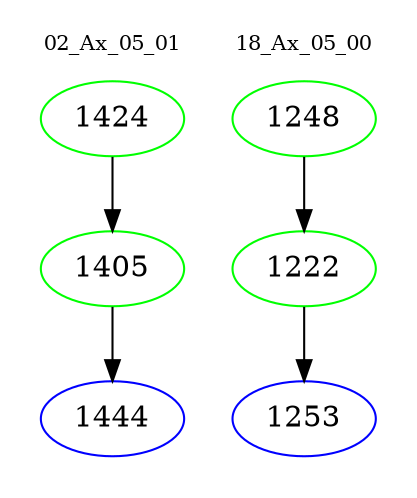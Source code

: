 digraph{
subgraph cluster_0 {
color = white
label = "02_Ax_05_01";
fontsize=10;
T0_1424 [label="1424", color="green"]
T0_1424 -> T0_1405 [color="black"]
T0_1405 [label="1405", color="green"]
T0_1405 -> T0_1444 [color="black"]
T0_1444 [label="1444", color="blue"]
}
subgraph cluster_1 {
color = white
label = "18_Ax_05_00";
fontsize=10;
T1_1248 [label="1248", color="green"]
T1_1248 -> T1_1222 [color="black"]
T1_1222 [label="1222", color="green"]
T1_1222 -> T1_1253 [color="black"]
T1_1253 [label="1253", color="blue"]
}
}
